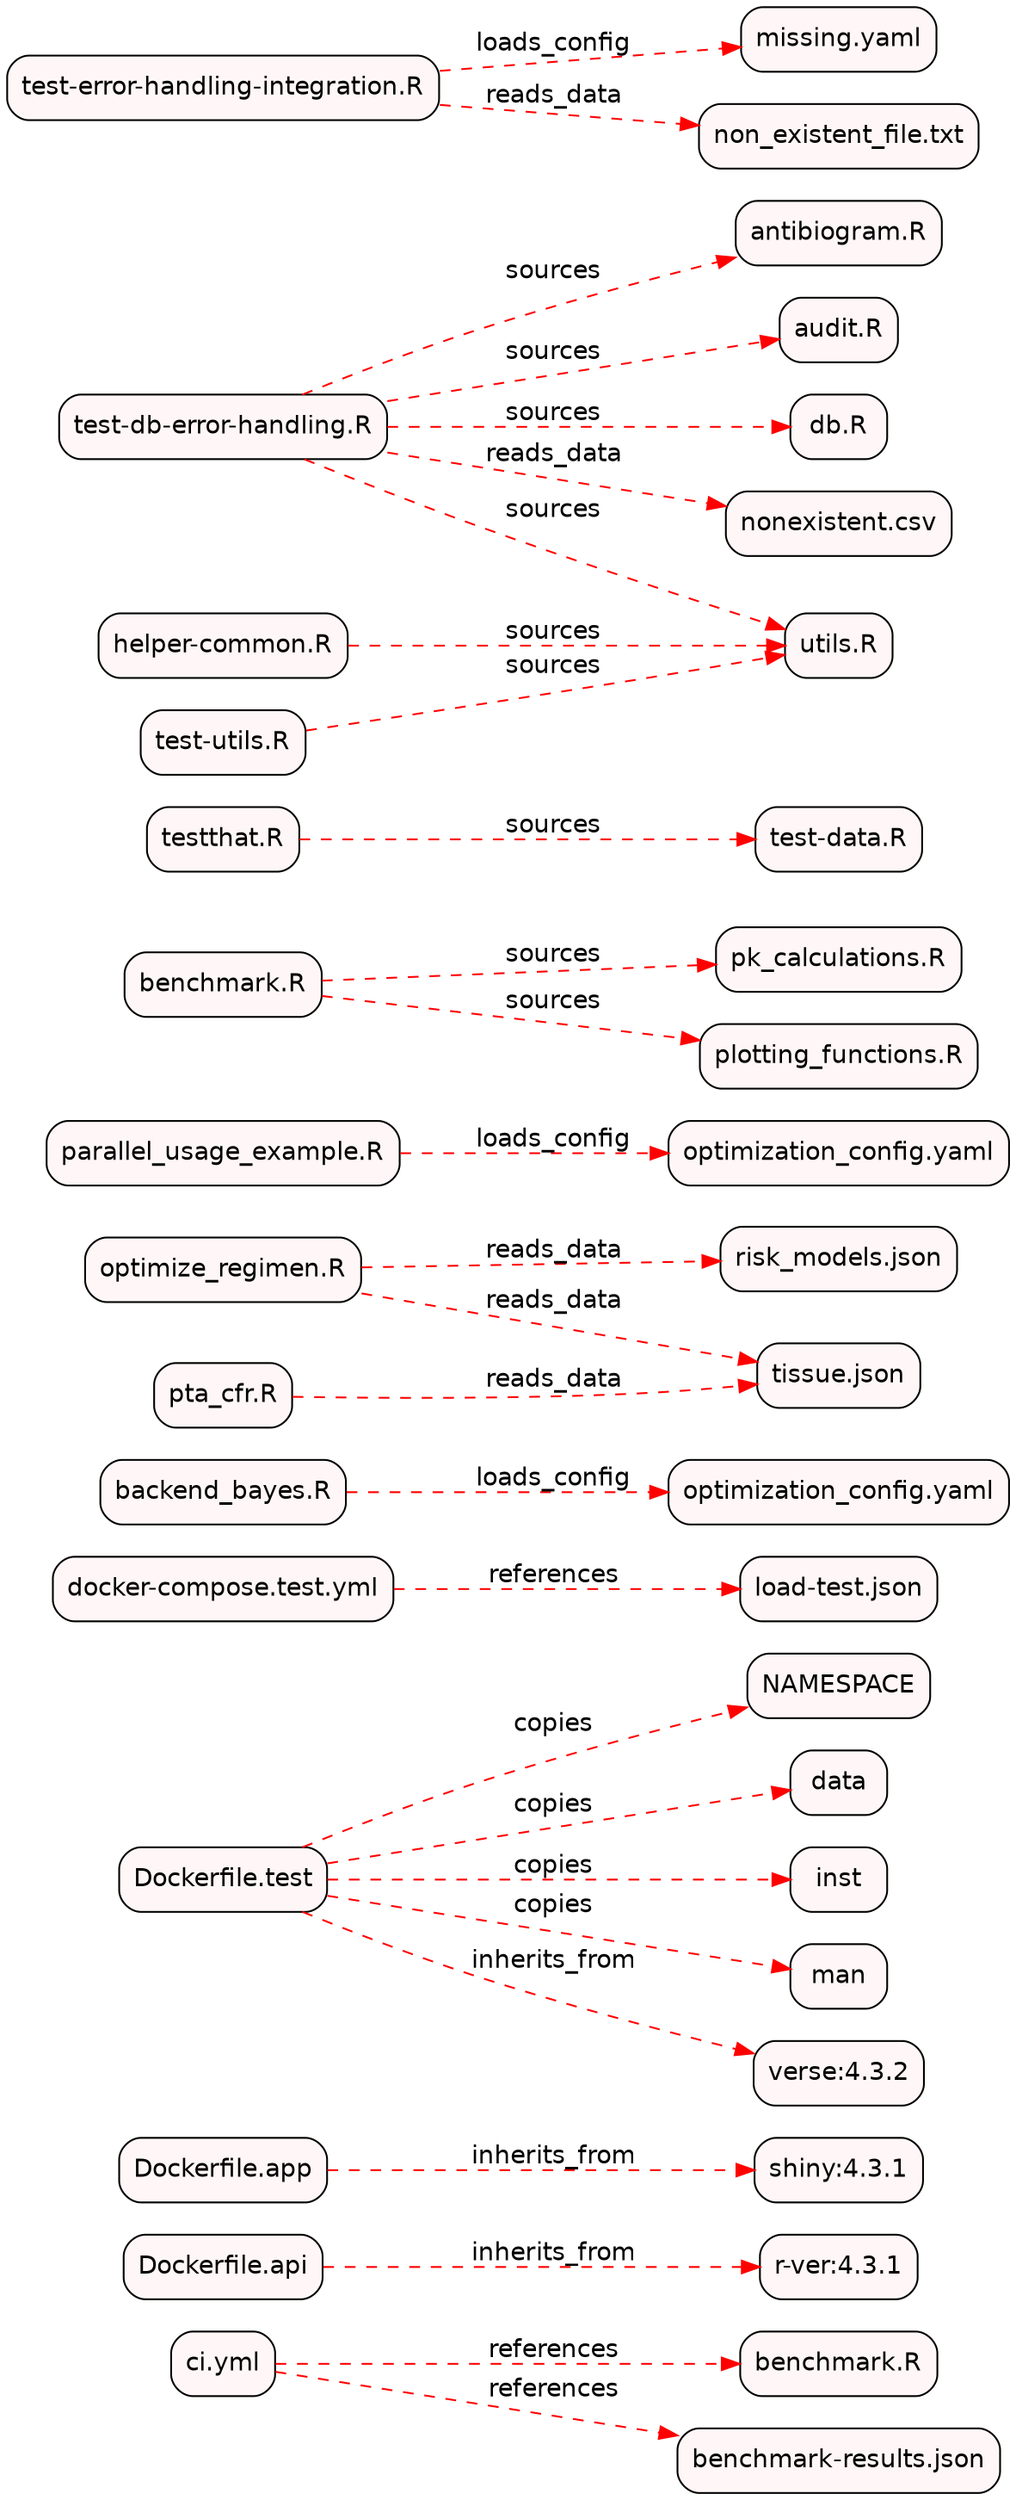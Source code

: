digraph "missing_deps" {
  rankdir=LR;
  node [shape=box, style="rounded,filled", fillcolor="#fff7f7", fontname="Helvetica"];
  edge [color="red", style="dashed", fontname="Helvetica"];
  ".github/workflows/Rscript tests/performance/benchmark.R\n" [label="benchmark.R\n", tooltip=".github/workflows/Rscript tests/performance/benchmark.R\n"];
  ".github/workflows/benchmark-results.json" [label="benchmark-results.json", tooltip=".github/workflows/benchmark-results.json"];
  ".github/workflows/ci.yml" [label="ci.yml", tooltip=".github/workflows/ci.yml"];
  "Dockerfile.api" [label="Dockerfile.api", tooltip="Dockerfile.api"];
  "Dockerfile.app" [label="Dockerfile.app", tooltip="Dockerfile.app"];
  "Dockerfile.test" [label="Dockerfile.test", tooltip="Dockerfile.test"];
  "K6_OUT=json=/results/load-test.json" [label="load-test.json", tooltip="K6_OUT=json=/results/load-test.json"];
  "NAMESPACE" [label="NAMESPACE", tooltip="NAMESPACE"];
  "R/backend_bayes.R" [label="backend_bayes.R", tooltip="R/backend_bayes.R"];
  "R/config/optimization_config.yaml" [label="optimization_config.yaml", tooltip="R/config/optimization_config.yaml"];
  "R/config/risk_models.json" [label="risk_models.json", tooltip="R/config/risk_models.json"];
  "R/config/tissue.json" [label="tissue.json", tooltip="R/config/tissue.json"];
  "R/optimize_regimen.R" [label="optimize_regimen.R", tooltip="R/optimize_regimen.R"];
  "R/pta_cfr.R" [label="pta_cfr.R", tooltip="R/pta_cfr.R"];
  "data" [label="data", tooltip="data"];
  "docker-compose.test.yml" [label="docker-compose.test.yml", tooltip="docker-compose.test.yml"];
  "examples/config/optimization_config.yaml" [label="optimization_config.yaml", tooltip="examples/config/optimization_config.yaml"];
  "examples/parallel_usage_example.R" [label="parallel_usage_example.R", tooltip="examples/parallel_usage_example.R"];
  "inst" [label="inst", tooltip="inst"];
  "man" [label="man", tooltip="man"];
  "rocker/r-ver:4.3.1" [label="r-ver:4.3.1", tooltip="rocker/r-ver:4.3.1"];
  "rocker/shiny:4.3.1" [label="shiny:4.3.1", tooltip="rocker/shiny:4.3.1"];
  "rocker/verse:4.3.2" [label="verse:4.3.2", tooltip="rocker/verse:4.3.2"];
  "tests/performance/R/pk_calculations.R" [label="pk_calculations.R", tooltip="tests/performance/R/pk_calculations.R"];
  "tests/performance/R/plotting_functions.R" [label="plotting_functions.R", tooltip="tests/performance/R/plotting_functions.R"];
  "tests/performance/benchmark.R" [label="benchmark.R", tooltip="tests/performance/benchmark.R"];
  "tests/tests/testthat/fixtures/test-data.R" [label="test-data.R", tooltip="tests/tests/testthat/fixtures/test-data.R"];
  "tests/testthat.R" [label="testthat.R", tooltip="tests/testthat.R"];
  "tests/testthat/R/antibiogram.R" [label="antibiogram.R", tooltip="tests/testthat/R/antibiogram.R"];
  "tests/testthat/R/audit.R" [label="audit.R", tooltip="tests/testthat/R/audit.R"];
  "tests/testthat/R/db.R" [label="db.R", tooltip="tests/testthat/R/db.R"];
  "tests/testthat/R/utils.R" [label="utils.R", tooltip="tests/testthat/R/utils.R"];
  "tests/testthat/helper-common.R" [label="helper-common.R", tooltip="tests/testthat/helper-common.R"];
  "tests/testthat/missing.yaml" [label="missing.yaml", tooltip="tests/testthat/missing.yaml"];
  "tests/testthat/non_existent_file.txt" [label="non_existent_file.txt", tooltip="tests/testthat/non_existent_file.txt"];
  "tests/testthat/nonexistent.csv" [label="nonexistent.csv", tooltip="tests/testthat/nonexistent.csv"];
  "tests/testthat/test-db-error-handling.R" [label="test-db-error-handling.R", tooltip="tests/testthat/test-db-error-handling.R"];
  "tests/testthat/test-error-handling-integration.R" [label="test-error-handling-integration.R", tooltip="tests/testthat/test-error-handling-integration.R"];
  "tests/testthat/test-utils.R" [label="test-utils.R", tooltip="tests/testthat/test-utils.R"];
  "docker-compose.test.yml" -> "K6_OUT=json=/results/load-test.json" [label="references"];
  "Dockerfile.api" -> "rocker/r-ver:4.3.1" [label="inherits_from"];
  "Dockerfile.app" -> "rocker/shiny:4.3.1" [label="inherits_from"];
  "Dockerfile.test" -> "rocker/verse:4.3.2" [label="inherits_from"];
  "Dockerfile.test" -> "data" [label="copies"];
  "Dockerfile.test" -> "inst" [label="copies"];
  "Dockerfile.test" -> "man" [label="copies"];
  "Dockerfile.test" -> "NAMESPACE" [label="copies"];
  "examples/parallel_usage_example.R" -> "examples/config/optimization_config.yaml" [label="loads_config"];
  "R/backend_bayes.R" -> "R/config/optimization_config.yaml" [label="loads_config"];
  "R/optimize_regimen.R" -> "R/config/tissue.json" [label="reads_data"];
  "R/optimize_regimen.R" -> "R/config/risk_models.json" [label="reads_data"];
  "R/pta_cfr.R" -> "R/config/tissue.json" [label="reads_data"];
  "tests/testthat.R" -> "tests/tests/testthat/fixtures/test-data.R" [label="sources"];
  ".github/workflows/ci.yml" -> ".github/workflows/Rscript tests/performance/benchmark.R\n" [label="references"];
  ".github/workflows/ci.yml" -> ".github/workflows/benchmark-results.json" [label="references"];
  "tests/performance/benchmark.R" -> "tests/performance/R/pk_calculations.R" [label="sources"];
  "tests/performance/benchmark.R" -> "tests/performance/R/plotting_functions.R" [label="sources"];
  "tests/testthat/helper-common.R" -> "tests/testthat/R/utils.R" [label="sources"];
  "tests/testthat/test-db-error-handling.R" -> "tests/testthat/R/utils.R" [label="sources"];
  "tests/testthat/test-db-error-handling.R" -> "tests/testthat/R/db.R" [label="sources"];
  "tests/testthat/test-db-error-handling.R" -> "tests/testthat/R/antibiogram.R" [label="sources"];
  "tests/testthat/test-db-error-handling.R" -> "tests/testthat/R/audit.R" [label="sources"];
  "tests/testthat/test-db-error-handling.R" -> "tests/testthat/nonexistent.csv" [label="reads_data"];
  "tests/testthat/test-error-handling-integration.R" -> "tests/testthat/non_existent_file.txt" [label="reads_data"];
  "tests/testthat/test-error-handling-integration.R" -> "tests/testthat/missing.yaml" [label="loads_config"];
  "tests/testthat/test-utils.R" -> "tests/testthat/R/utils.R" [label="sources"];
}